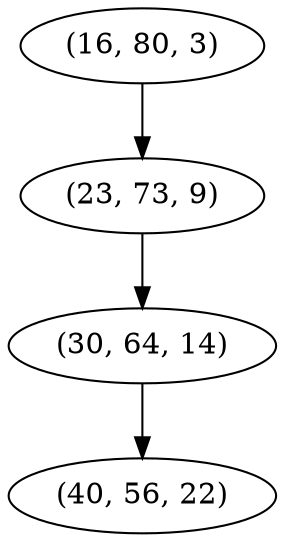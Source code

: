 digraph tree {
    "(16, 80, 3)";
    "(23, 73, 9)";
    "(30, 64, 14)";
    "(40, 56, 22)";
    "(16, 80, 3)" -> "(23, 73, 9)";
    "(23, 73, 9)" -> "(30, 64, 14)";
    "(30, 64, 14)" -> "(40, 56, 22)";
}
